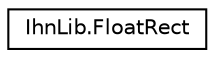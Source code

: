 digraph "Graphical Class Hierarchy"
{
  edge [fontname="Helvetica",fontsize="10",labelfontname="Helvetica",labelfontsize="10"];
  node [fontname="Helvetica",fontsize="10",shape=record];
  rankdir="LR";
  Node1 [label="IhnLib.FloatRect",height=0.2,width=0.4,color="black", fillcolor="white", style="filled",URL="$class_ihn_lib_1_1_float_rect.html",tooltip="Serializable version of XNA&#39;s rectangle that also supports floating points "];
}
